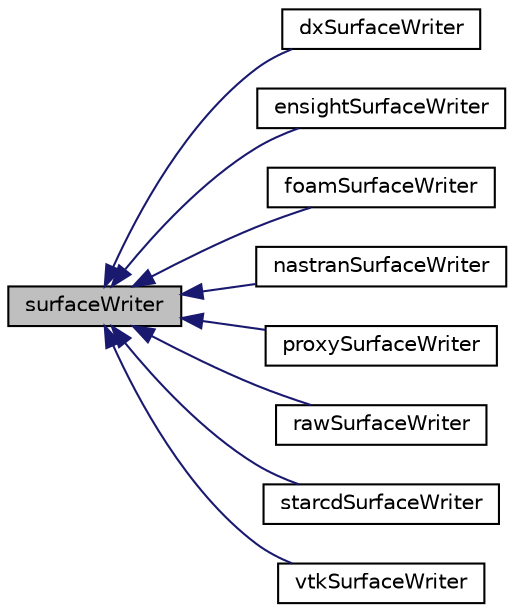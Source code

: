 digraph "surfaceWriter"
{
  bgcolor="transparent";
  edge [fontname="Helvetica",fontsize="10",labelfontname="Helvetica",labelfontsize="10"];
  node [fontname="Helvetica",fontsize="10",shape=record];
  rankdir="LR";
  Node0 [label="surfaceWriter",height=0.2,width=0.4,color="black", fillcolor="grey75", style="filled", fontcolor="black"];
  Node0 -> Node1 [dir="back",color="midnightblue",fontsize="10",style="solid",fontname="Helvetica"];
  Node1 [label="dxSurfaceWriter",height=0.2,width=0.4,color="black",URL="$a30685.html",tooltip="A surfaceWriter for OpenDX format. "];
  Node0 -> Node2 [dir="back",color="midnightblue",fontsize="10",style="solid",fontname="Helvetica"];
  Node2 [label="ensightSurfaceWriter",height=0.2,width=0.4,color="black",URL="$a30713.html",tooltip="A surfaceWriter for Ensight format. "];
  Node0 -> Node3 [dir="back",color="midnightblue",fontsize="10",style="solid",fontname="Helvetica"];
  Node3 [label="foamSurfaceWriter",height=0.2,width=0.4,color="black",URL="$a30717.html",tooltip="A surfaceWriter for foams. "];
  Node0 -> Node4 [dir="back",color="midnightblue",fontsize="10",style="solid",fontname="Helvetica"];
  Node4 [label="nastranSurfaceWriter",height=0.2,width=0.4,color="black",URL="$a30721.html",tooltip="A surface writer for the Nastran file format - both surface mesh and fields. "];
  Node0 -> Node5 [dir="back",color="midnightblue",fontsize="10",style="solid",fontname="Helvetica"];
  Node5 [label="proxySurfaceWriter",height=0.2,width=0.4,color="black",URL="$a30725.html",tooltip="A surfaceWriter that writes the geometry via the MeshedSurfaceProxy, but which does not support any f..."];
  Node0 -> Node6 [dir="back",color="midnightblue",fontsize="10",style="solid",fontname="Helvetica"];
  Node6 [label="rawSurfaceWriter",height=0.2,width=0.4,color="black",URL="$a30729.html",tooltip="A surfaceWriter for raw output. "];
  Node0 -> Node7 [dir="back",color="midnightblue",fontsize="10",style="solid",fontname="Helvetica"];
  Node7 [label="starcdSurfaceWriter",height=0.2,width=0.4,color="black",URL="$a30733.html",tooltip="A surfaceWriter for STARCD files. "];
  Node0 -> Node8 [dir="back",color="midnightblue",fontsize="10",style="solid",fontname="Helvetica"];
  Node8 [label="vtkSurfaceWriter",height=0.2,width=0.4,color="black",URL="$a30741.html",tooltip="A surfaceWriter for VTK legacy format. "];
}
